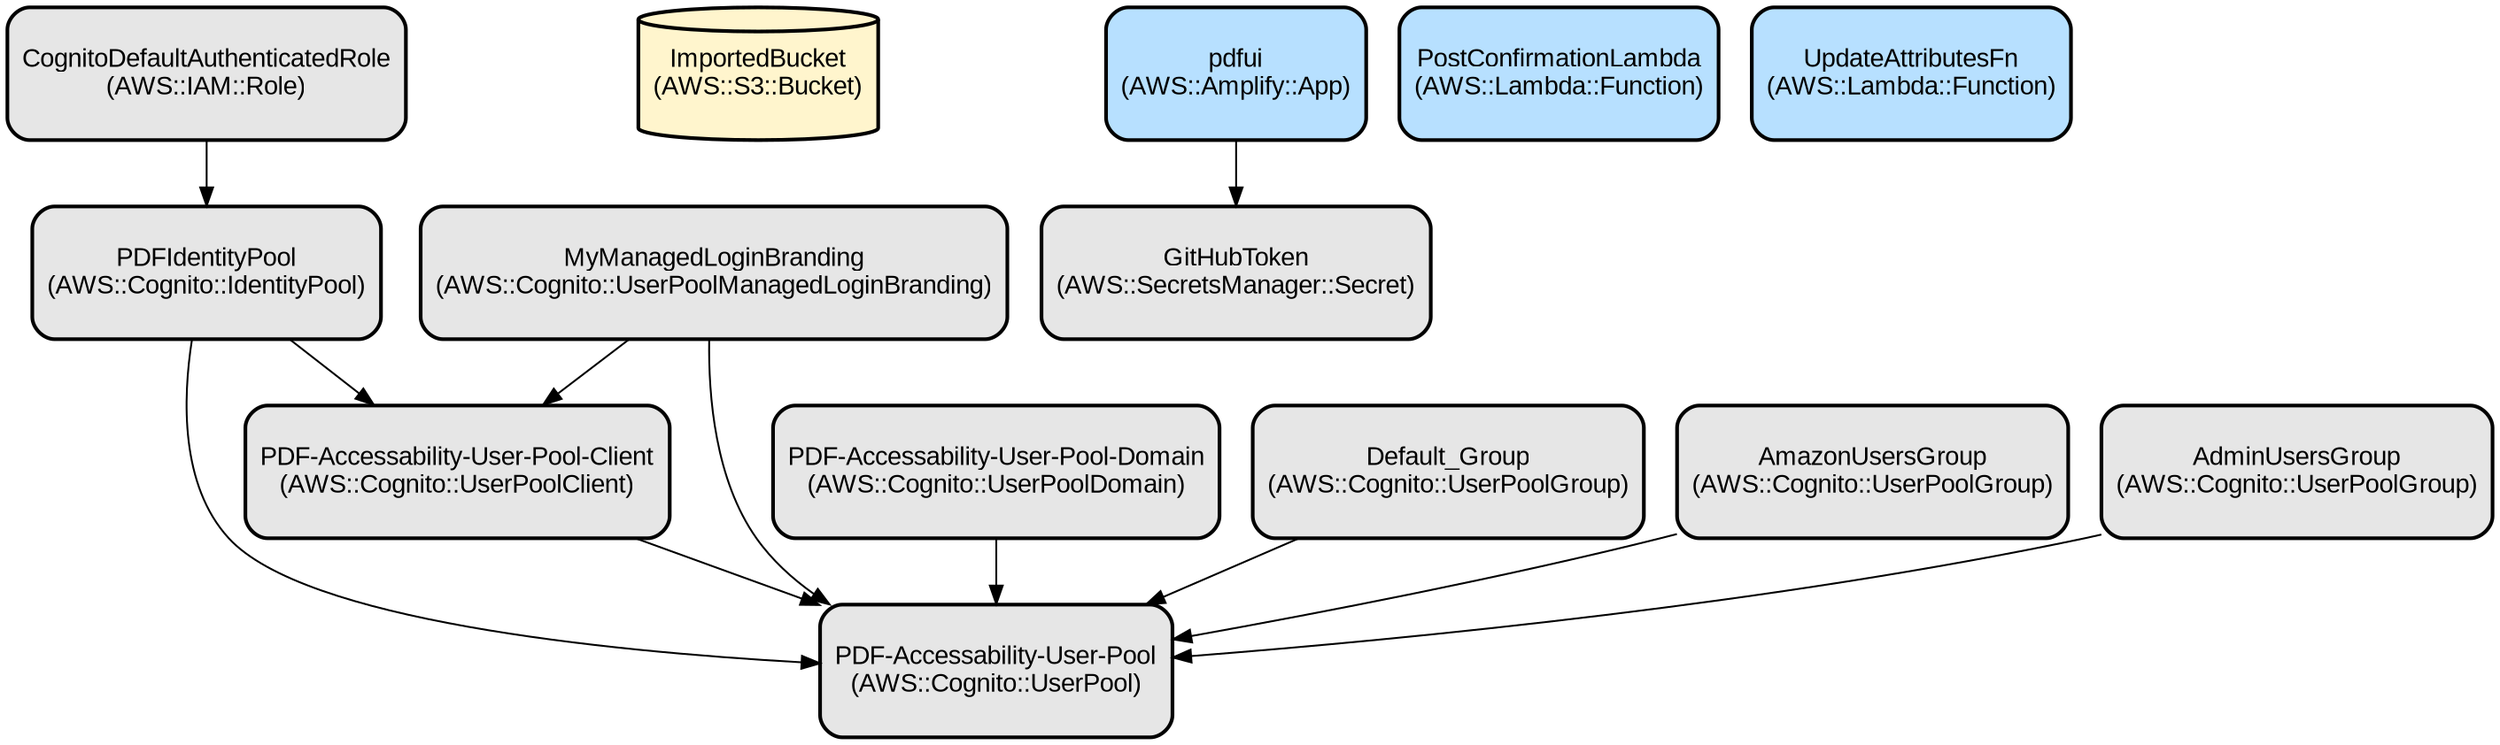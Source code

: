digraph INFRA {
  node [ color = "black", fillcolor = "#E6E6E6", height =1, style = "filled,bold,rounded", fontname = "Arial" ];
  "PDF-Accessability-User-Pool" [ label = "PDF-Accessability-User-Pool
(AWS::Cognito::UserPool)", shape =rectangle ];
  "PDF-Accessability-User-Pool-Client" [ label = "PDF-Accessability-User-Pool-Client
(AWS::Cognito::UserPoolClient)", shape =rectangle ];
  "PDF-Accessability-User-Pool-Domain" [ label = "PDF-Accessability-User-Pool-Domain
(AWS::Cognito::UserPoolDomain)", shape =rectangle ];
  "PDFIdentityPool" [ label = "PDFIdentityPool
(AWS::Cognito::IdentityPool)", shape =rectangle ];
  "CognitoDefaultAuthenticatedRole" [ label = "CognitoDefaultAuthenticatedRole
(AWS::IAM::Role)", shape =rectangle ];
  "ImportedBucket" [ label = "ImportedBucket
(AWS::S3::Bucket)", shape =cylinder, fillcolor = "#FFF5CD" ];
  "GitHubToken" [ label = "GitHubToken
(AWS::SecretsManager::Secret)", shape =rectangle ];
  "pdfui" [ label = "pdfui
(AWS::Amplify::App)", shape =rectangle, fillcolor = "#B7E0FF" ];
  "PostConfirmationLambda" [ label = "PostConfirmationLambda
(AWS::Lambda::Function)", shape =rectangle, fillcolor = "#B7E0FF" ];
  "UpdateAttributesFn" [ label = "UpdateAttributesFn
(AWS::Lambda::Function)", shape =rectangle, fillcolor = "#B7E0FF" ];
  "Default_Group" [ label = "Default_Group
(AWS::Cognito::UserPoolGroup)", shape =rectangle ];
  "AmazonUsersGroup" [ label = "AmazonUsersGroup
(AWS::Cognito::UserPoolGroup)", shape =rectangle ];
  "AdminUsersGroup" [ label = "AdminUsersGroup
(AWS::Cognito::UserPoolGroup)", shape =rectangle ];
  "MyManagedLoginBranding" [ label = "MyManagedLoginBranding
(AWS::Cognito::UserPoolManagedLoginBranding)", shape =rectangle ];
  "PDF-Accessability-User-Pool-Client" -> "PDF-Accessability-User-Pool";
  "PDF-Accessability-User-Pool-Domain" -> "PDF-Accessability-User-Pool";
  "PDFIdentityPool" -> "PDF-Accessability-User-Pool";
  "PDFIdentityPool" -> "PDF-Accessability-User-Pool-Client";
  "CognitoDefaultAuthenticatedRole" -> "PDFIdentityPool";
  "pdfui" -> "GitHubToken";
  "Default_Group" -> "PDF-Accessability-User-Pool";
  "AmazonUsersGroup" -> "PDF-Accessability-User-Pool";
  "AdminUsersGroup" -> "PDF-Accessability-User-Pool";
  "MyManagedLoginBranding" -> "PDF-Accessability-User-Pool";
  "MyManagedLoginBranding" -> "PDF-Accessability-User-Pool-Client";
}
